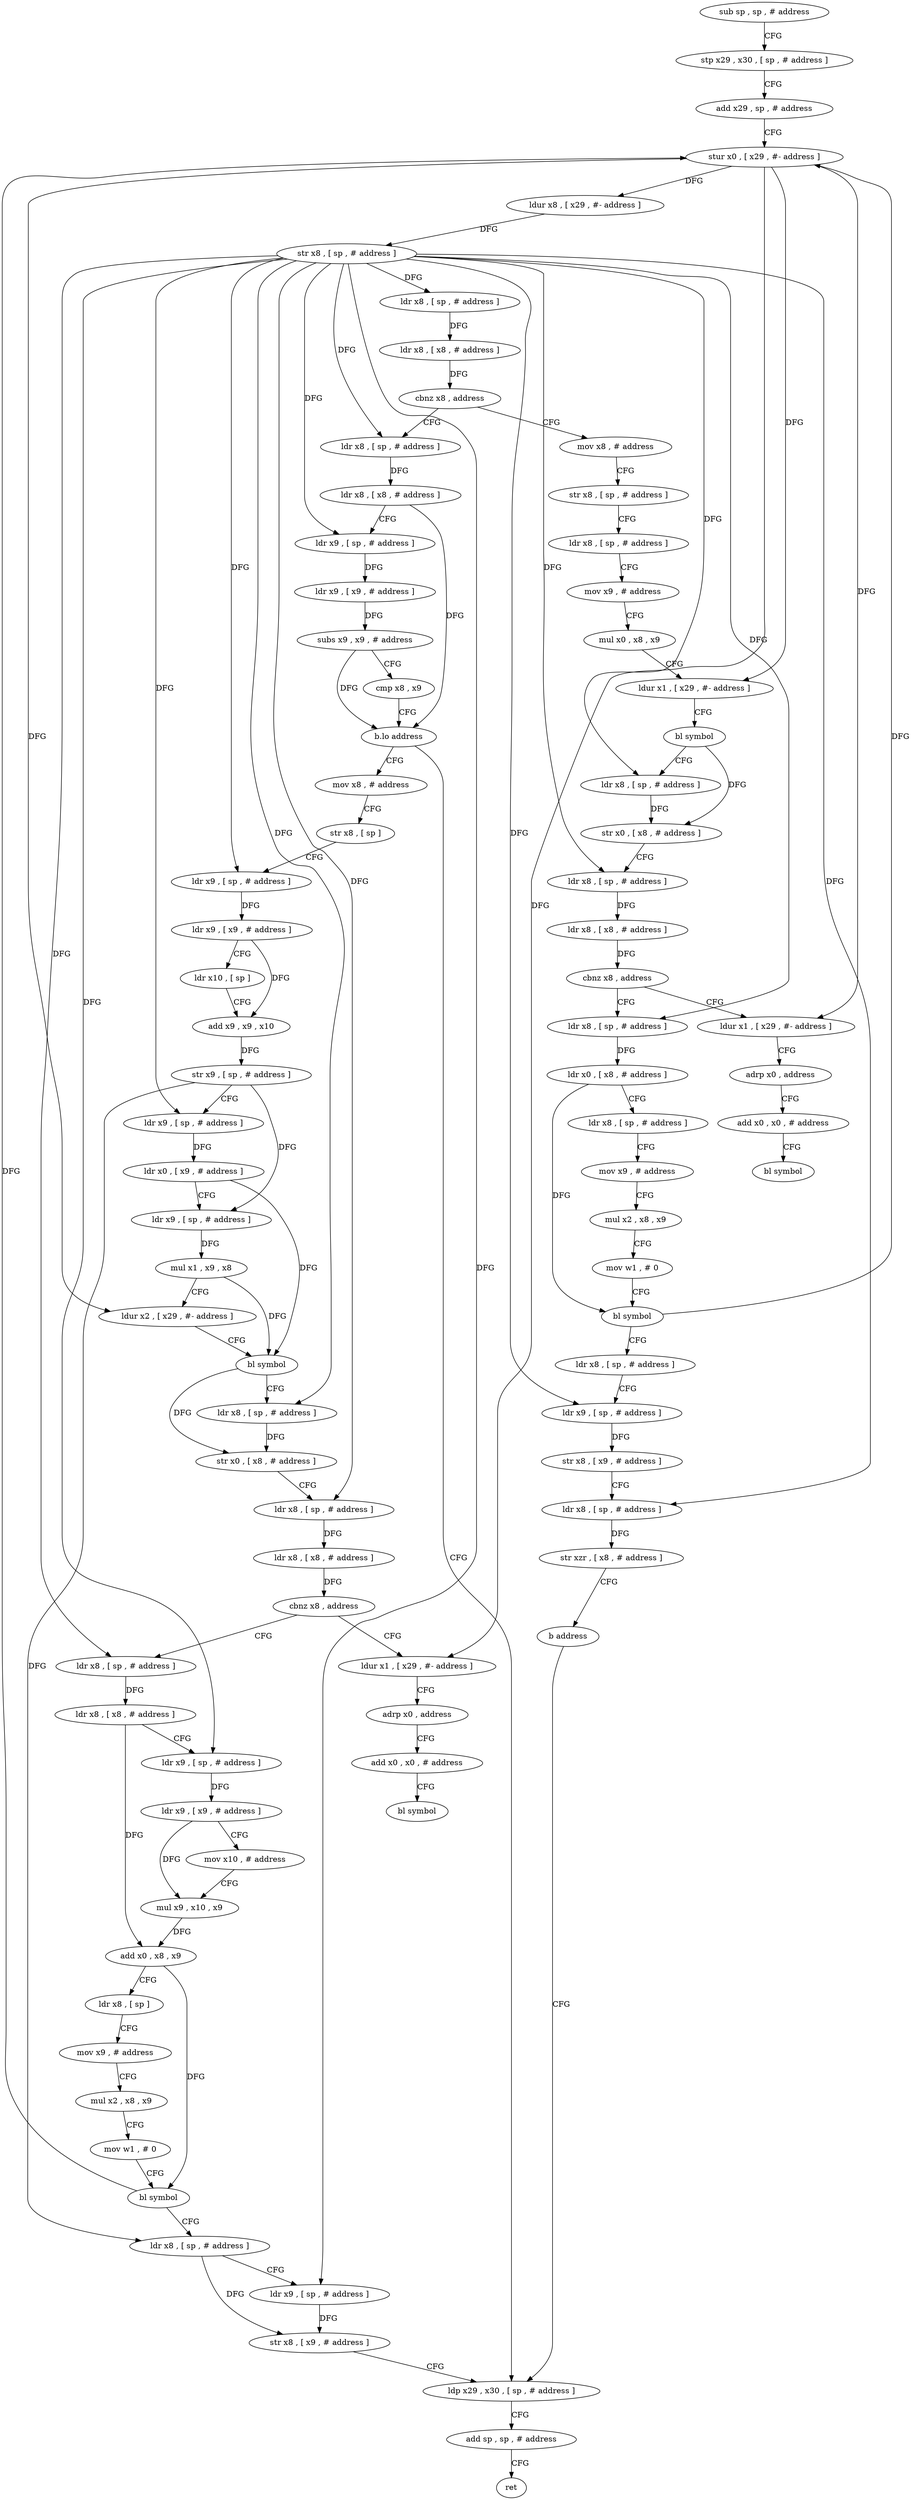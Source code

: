 digraph "func" {
"140408" [label = "sub sp , sp , # address" ]
"140412" [label = "stp x29 , x30 , [ sp , # address ]" ]
"140416" [label = "add x29 , sp , # address" ]
"140420" [label = "stur x0 , [ x29 , #- address ]" ]
"140424" [label = "ldur x8 , [ x29 , #- address ]" ]
"140428" [label = "str x8 , [ sp , # address ]" ]
"140432" [label = "ldr x8 , [ sp , # address ]" ]
"140436" [label = "ldr x8 , [ x8 , # address ]" ]
"140440" [label = "cbnz x8 , address" ]
"140560" [label = "ldr x8 , [ sp , # address ]" ]
"140444" [label = "mov x8 , # address" ]
"140564" [label = "ldr x8 , [ x8 , # address ]" ]
"140568" [label = "ldr x9 , [ sp , # address ]" ]
"140572" [label = "ldr x9 , [ x9 , # address ]" ]
"140576" [label = "subs x9 , x9 , # address" ]
"140580" [label = "cmp x8 , x9" ]
"140584" [label = "b.lo address" ]
"140736" [label = "ldp x29 , x30 , [ sp , # address ]" ]
"140588" [label = "mov x8 , # address" ]
"140448" [label = "str x8 , [ sp , # address ]" ]
"140452" [label = "ldr x8 , [ sp , # address ]" ]
"140456" [label = "mov x9 , # address" ]
"140460" [label = "mul x0 , x8 , x9" ]
"140464" [label = "ldur x1 , [ x29 , #- address ]" ]
"140468" [label = "bl symbol" ]
"140472" [label = "ldr x8 , [ sp , # address ]" ]
"140476" [label = "str x0 , [ x8 , # address ]" ]
"140480" [label = "ldr x8 , [ sp , # address ]" ]
"140484" [label = "ldr x8 , [ x8 , # address ]" ]
"140488" [label = "cbnz x8 , address" ]
"140508" [label = "ldr x8 , [ sp , # address ]" ]
"140492" [label = "ldur x1 , [ x29 , #- address ]" ]
"140740" [label = "add sp , sp , # address" ]
"140744" [label = "ret" ]
"140592" [label = "str x8 , [ sp ]" ]
"140596" [label = "ldr x9 , [ sp , # address ]" ]
"140600" [label = "ldr x9 , [ x9 , # address ]" ]
"140604" [label = "ldr x10 , [ sp ]" ]
"140608" [label = "add x9 , x9 , x10" ]
"140612" [label = "str x9 , [ sp , # address ]" ]
"140616" [label = "ldr x9 , [ sp , # address ]" ]
"140620" [label = "ldr x0 , [ x9 , # address ]" ]
"140624" [label = "ldr x9 , [ sp , # address ]" ]
"140628" [label = "mul x1 , x9 , x8" ]
"140632" [label = "ldur x2 , [ x29 , #- address ]" ]
"140636" [label = "bl symbol" ]
"140640" [label = "ldr x8 , [ sp , # address ]" ]
"140644" [label = "str x0 , [ x8 , # address ]" ]
"140648" [label = "ldr x8 , [ sp , # address ]" ]
"140652" [label = "ldr x8 , [ x8 , # address ]" ]
"140656" [label = "cbnz x8 , address" ]
"140676" [label = "ldr x8 , [ sp , # address ]" ]
"140660" [label = "ldur x1 , [ x29 , #- address ]" ]
"140512" [label = "ldr x0 , [ x8 , # address ]" ]
"140516" [label = "ldr x8 , [ sp , # address ]" ]
"140520" [label = "mov x9 , # address" ]
"140524" [label = "mul x2 , x8 , x9" ]
"140528" [label = "mov w1 , # 0" ]
"140532" [label = "bl symbol" ]
"140536" [label = "ldr x8 , [ sp , # address ]" ]
"140540" [label = "ldr x9 , [ sp , # address ]" ]
"140544" [label = "str x8 , [ x9 , # address ]" ]
"140548" [label = "ldr x8 , [ sp , # address ]" ]
"140552" [label = "str xzr , [ x8 , # address ]" ]
"140556" [label = "b address" ]
"140496" [label = "adrp x0 , address" ]
"140500" [label = "add x0 , x0 , # address" ]
"140504" [label = "bl symbol" ]
"140680" [label = "ldr x8 , [ x8 , # address ]" ]
"140684" [label = "ldr x9 , [ sp , # address ]" ]
"140688" [label = "ldr x9 , [ x9 , # address ]" ]
"140692" [label = "mov x10 , # address" ]
"140696" [label = "mul x9 , x10 , x9" ]
"140700" [label = "add x0 , x8 , x9" ]
"140704" [label = "ldr x8 , [ sp ]" ]
"140708" [label = "mov x9 , # address" ]
"140712" [label = "mul x2 , x8 , x9" ]
"140716" [label = "mov w1 , # 0" ]
"140720" [label = "bl symbol" ]
"140724" [label = "ldr x8 , [ sp , # address ]" ]
"140728" [label = "ldr x9 , [ sp , # address ]" ]
"140732" [label = "str x8 , [ x9 , # address ]" ]
"140664" [label = "adrp x0 , address" ]
"140668" [label = "add x0 , x0 , # address" ]
"140672" [label = "bl symbol" ]
"140408" -> "140412" [ label = "CFG" ]
"140412" -> "140416" [ label = "CFG" ]
"140416" -> "140420" [ label = "CFG" ]
"140420" -> "140424" [ label = "DFG" ]
"140420" -> "140464" [ label = "DFG" ]
"140420" -> "140632" [ label = "DFG" ]
"140420" -> "140492" [ label = "DFG" ]
"140420" -> "140660" [ label = "DFG" ]
"140424" -> "140428" [ label = "DFG" ]
"140428" -> "140432" [ label = "DFG" ]
"140428" -> "140560" [ label = "DFG" ]
"140428" -> "140568" [ label = "DFG" ]
"140428" -> "140472" [ label = "DFG" ]
"140428" -> "140480" [ label = "DFG" ]
"140428" -> "140596" [ label = "DFG" ]
"140428" -> "140616" [ label = "DFG" ]
"140428" -> "140640" [ label = "DFG" ]
"140428" -> "140648" [ label = "DFG" ]
"140428" -> "140508" [ label = "DFG" ]
"140428" -> "140540" [ label = "DFG" ]
"140428" -> "140548" [ label = "DFG" ]
"140428" -> "140676" [ label = "DFG" ]
"140428" -> "140684" [ label = "DFG" ]
"140428" -> "140728" [ label = "DFG" ]
"140432" -> "140436" [ label = "DFG" ]
"140436" -> "140440" [ label = "DFG" ]
"140440" -> "140560" [ label = "CFG" ]
"140440" -> "140444" [ label = "CFG" ]
"140560" -> "140564" [ label = "DFG" ]
"140444" -> "140448" [ label = "CFG" ]
"140564" -> "140568" [ label = "CFG" ]
"140564" -> "140584" [ label = "DFG" ]
"140568" -> "140572" [ label = "DFG" ]
"140572" -> "140576" [ label = "DFG" ]
"140576" -> "140580" [ label = "CFG" ]
"140576" -> "140584" [ label = "DFG" ]
"140580" -> "140584" [ label = "CFG" ]
"140584" -> "140736" [ label = "CFG" ]
"140584" -> "140588" [ label = "CFG" ]
"140736" -> "140740" [ label = "CFG" ]
"140588" -> "140592" [ label = "CFG" ]
"140448" -> "140452" [ label = "CFG" ]
"140452" -> "140456" [ label = "CFG" ]
"140456" -> "140460" [ label = "CFG" ]
"140460" -> "140464" [ label = "CFG" ]
"140464" -> "140468" [ label = "CFG" ]
"140468" -> "140472" [ label = "CFG" ]
"140468" -> "140476" [ label = "DFG" ]
"140472" -> "140476" [ label = "DFG" ]
"140476" -> "140480" [ label = "CFG" ]
"140480" -> "140484" [ label = "DFG" ]
"140484" -> "140488" [ label = "DFG" ]
"140488" -> "140508" [ label = "CFG" ]
"140488" -> "140492" [ label = "CFG" ]
"140508" -> "140512" [ label = "DFG" ]
"140492" -> "140496" [ label = "CFG" ]
"140740" -> "140744" [ label = "CFG" ]
"140592" -> "140596" [ label = "CFG" ]
"140596" -> "140600" [ label = "DFG" ]
"140600" -> "140604" [ label = "CFG" ]
"140600" -> "140608" [ label = "DFG" ]
"140604" -> "140608" [ label = "CFG" ]
"140608" -> "140612" [ label = "DFG" ]
"140612" -> "140616" [ label = "CFG" ]
"140612" -> "140624" [ label = "DFG" ]
"140612" -> "140724" [ label = "DFG" ]
"140616" -> "140620" [ label = "DFG" ]
"140620" -> "140624" [ label = "CFG" ]
"140620" -> "140636" [ label = "DFG" ]
"140624" -> "140628" [ label = "DFG" ]
"140628" -> "140632" [ label = "CFG" ]
"140628" -> "140636" [ label = "DFG" ]
"140632" -> "140636" [ label = "CFG" ]
"140636" -> "140640" [ label = "CFG" ]
"140636" -> "140644" [ label = "DFG" ]
"140640" -> "140644" [ label = "DFG" ]
"140644" -> "140648" [ label = "CFG" ]
"140648" -> "140652" [ label = "DFG" ]
"140652" -> "140656" [ label = "DFG" ]
"140656" -> "140676" [ label = "CFG" ]
"140656" -> "140660" [ label = "CFG" ]
"140676" -> "140680" [ label = "DFG" ]
"140660" -> "140664" [ label = "CFG" ]
"140512" -> "140516" [ label = "CFG" ]
"140512" -> "140532" [ label = "DFG" ]
"140516" -> "140520" [ label = "CFG" ]
"140520" -> "140524" [ label = "CFG" ]
"140524" -> "140528" [ label = "CFG" ]
"140528" -> "140532" [ label = "CFG" ]
"140532" -> "140536" [ label = "CFG" ]
"140532" -> "140420" [ label = "DFG" ]
"140536" -> "140540" [ label = "CFG" ]
"140540" -> "140544" [ label = "DFG" ]
"140544" -> "140548" [ label = "CFG" ]
"140548" -> "140552" [ label = "DFG" ]
"140552" -> "140556" [ label = "CFG" ]
"140556" -> "140736" [ label = "CFG" ]
"140496" -> "140500" [ label = "CFG" ]
"140500" -> "140504" [ label = "CFG" ]
"140680" -> "140684" [ label = "CFG" ]
"140680" -> "140700" [ label = "DFG" ]
"140684" -> "140688" [ label = "DFG" ]
"140688" -> "140692" [ label = "CFG" ]
"140688" -> "140696" [ label = "DFG" ]
"140692" -> "140696" [ label = "CFG" ]
"140696" -> "140700" [ label = "DFG" ]
"140700" -> "140704" [ label = "CFG" ]
"140700" -> "140720" [ label = "DFG" ]
"140704" -> "140708" [ label = "CFG" ]
"140708" -> "140712" [ label = "CFG" ]
"140712" -> "140716" [ label = "CFG" ]
"140716" -> "140720" [ label = "CFG" ]
"140720" -> "140724" [ label = "CFG" ]
"140720" -> "140420" [ label = "DFG" ]
"140724" -> "140728" [ label = "CFG" ]
"140724" -> "140732" [ label = "DFG" ]
"140728" -> "140732" [ label = "DFG" ]
"140732" -> "140736" [ label = "CFG" ]
"140664" -> "140668" [ label = "CFG" ]
"140668" -> "140672" [ label = "CFG" ]
}
